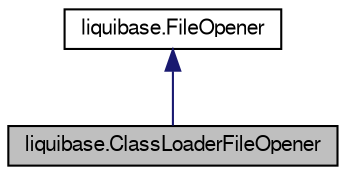 digraph G
{
  edge [fontname="FreeSans",fontsize=10,labelfontname="FreeSans",labelfontsize=10];
  node [fontname="FreeSans",fontsize=10,shape=record];
  Node1 [label="liquibase.ClassLoaderFileOpener",height=0.2,width=0.4,color="black", fillcolor="grey75", style="filled" fontcolor="black"];
  Node2 -> Node1 [dir=back,color="midnightblue",fontsize=10,style="solid",fontname="FreeSans"];
  Node2 [label="liquibase.FileOpener",height=0.2,width=0.4,color="black", fillcolor="white", style="filled",URL="$interfaceliquibase_1_1_file_opener.html",tooltip="Abstracts file access so they can be read in a variety of manners."];
}
